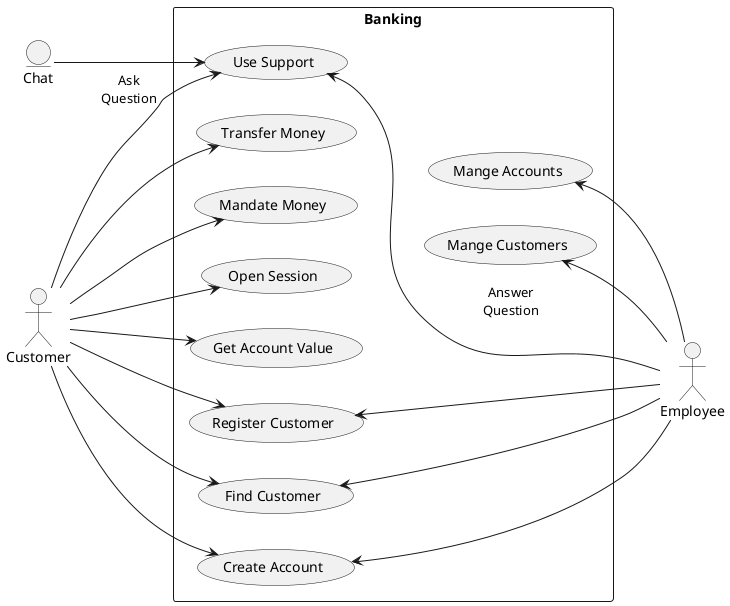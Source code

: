 @startuml
left to right direction

entity "Chat" as chat

actor "Customer" as c
actor "Employee" as e



rectangle Banking {
  usecase "Use Support" as uc4

  usecase "Register Customer" as uc1
  usecase "Find Customer" as uc2
  usecase "Create Account" as uc3
  usecase "Mange Customers" as uc9
  usecase "Mange Accounts" as uc10


  usecase "Open Session" as uc5
  usecase "Get Account Value" as uc6
  usecase "Transfer Money" as uc7
  usecase "Mandate Money" as uc8



}

chat --> uc4


c --> uc1
c --> uc2
c --> uc3
uc1 <-- e
uc2 <-- e
uc3 <-- e

c --> uc5
c --> uc6
c --> uc7
c --> uc8


uc9 <-- e
uc10 <-- e

uc6 -[hidden]- uc9
uc5 -[hidden]- uc10

c --> uc4 : Ask\nQuestion
uc4 <-- e : Answer\nQuestion

@enduml